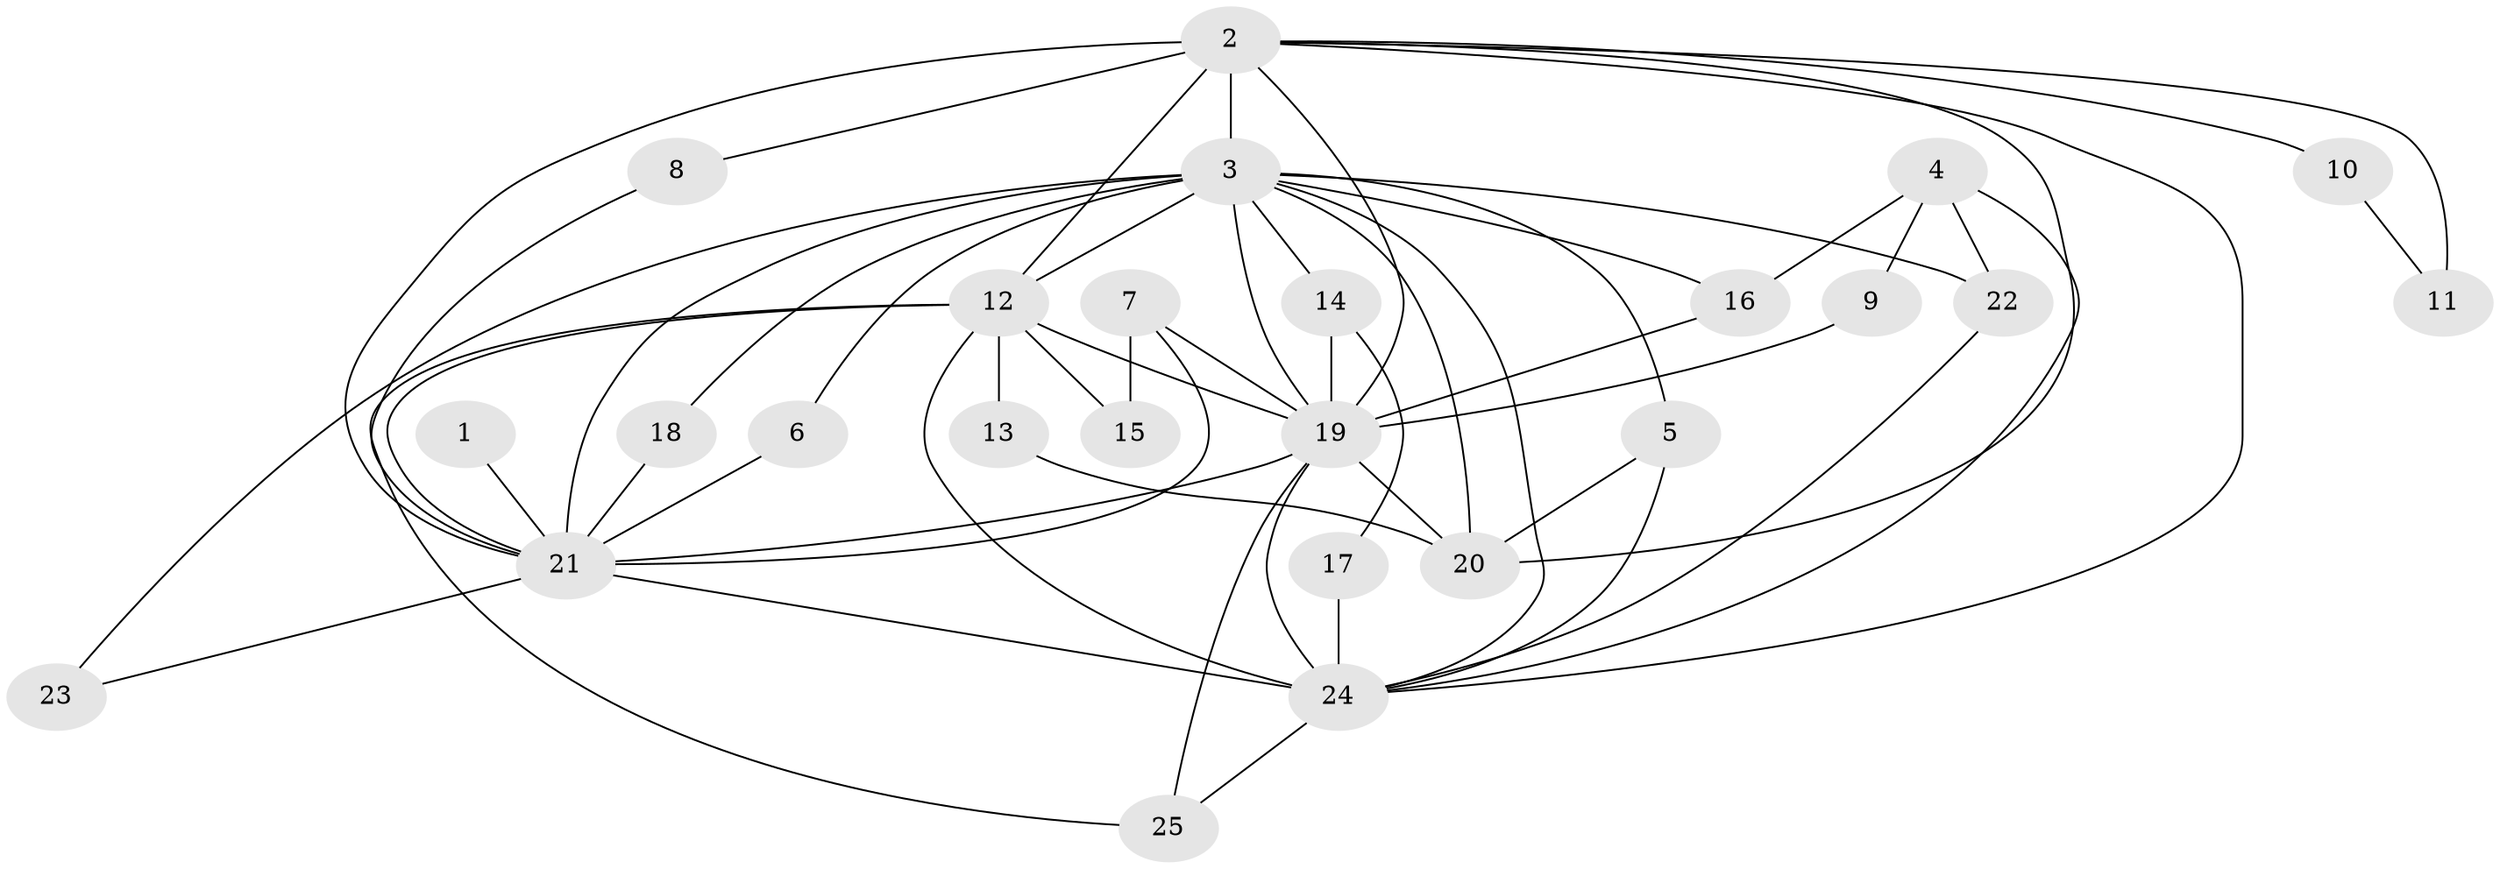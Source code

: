 // original degree distribution, {14: 0.06, 16: 0.02, 19: 0.02, 13: 0.04, 15: 0.04, 17: 0.02, 2: 0.56, 3: 0.16, 5: 0.04, 6: 0.02, 4: 0.02}
// Generated by graph-tools (version 1.1) at 2025/45/03/06/25 01:45:10]
// undirected, 25 vertices, 55 edges
graph export_dot {
graph [start="1"]
  node [color=gray90,style=filled];
  1;
  2;
  3;
  4;
  5;
  6;
  7;
  8;
  9;
  10;
  11;
  12;
  13;
  14;
  15;
  16;
  17;
  18;
  19;
  20;
  21;
  22;
  23;
  24;
  25;
  1 -- 21 [weight=2.0];
  2 -- 3 [weight=6.0];
  2 -- 8 [weight=1.0];
  2 -- 10 [weight=2.0];
  2 -- 11 [weight=2.0];
  2 -- 12 [weight=3.0];
  2 -- 19 [weight=3.0];
  2 -- 20 [weight=1.0];
  2 -- 21 [weight=5.0];
  2 -- 24 [weight=2.0];
  3 -- 5 [weight=1.0];
  3 -- 6 [weight=1.0];
  3 -- 12 [weight=3.0];
  3 -- 14 [weight=3.0];
  3 -- 16 [weight=1.0];
  3 -- 18 [weight=1.0];
  3 -- 19 [weight=3.0];
  3 -- 20 [weight=2.0];
  3 -- 21 [weight=6.0];
  3 -- 22 [weight=3.0];
  3 -- 23 [weight=1.0];
  3 -- 24 [weight=3.0];
  4 -- 9 [weight=1.0];
  4 -- 16 [weight=1.0];
  4 -- 22 [weight=1.0];
  4 -- 24 [weight=1.0];
  5 -- 20 [weight=1.0];
  5 -- 24 [weight=1.0];
  6 -- 21 [weight=1.0];
  7 -- 15 [weight=1.0];
  7 -- 19 [weight=1.0];
  7 -- 21 [weight=1.0];
  8 -- 21 [weight=1.0];
  9 -- 19 [weight=1.0];
  10 -- 11 [weight=1.0];
  12 -- 13 [weight=1.0];
  12 -- 15 [weight=1.0];
  12 -- 19 [weight=1.0];
  12 -- 21 [weight=3.0];
  12 -- 24 [weight=1.0];
  12 -- 25 [weight=1.0];
  13 -- 20 [weight=1.0];
  14 -- 17 [weight=1.0];
  14 -- 19 [weight=1.0];
  16 -- 19 [weight=1.0];
  17 -- 24 [weight=1.0];
  18 -- 21 [weight=1.0];
  19 -- 20 [weight=1.0];
  19 -- 21 [weight=3.0];
  19 -- 24 [weight=2.0];
  19 -- 25 [weight=1.0];
  21 -- 23 [weight=1.0];
  21 -- 24 [weight=4.0];
  22 -- 24 [weight=1.0];
  24 -- 25 [weight=1.0];
}
